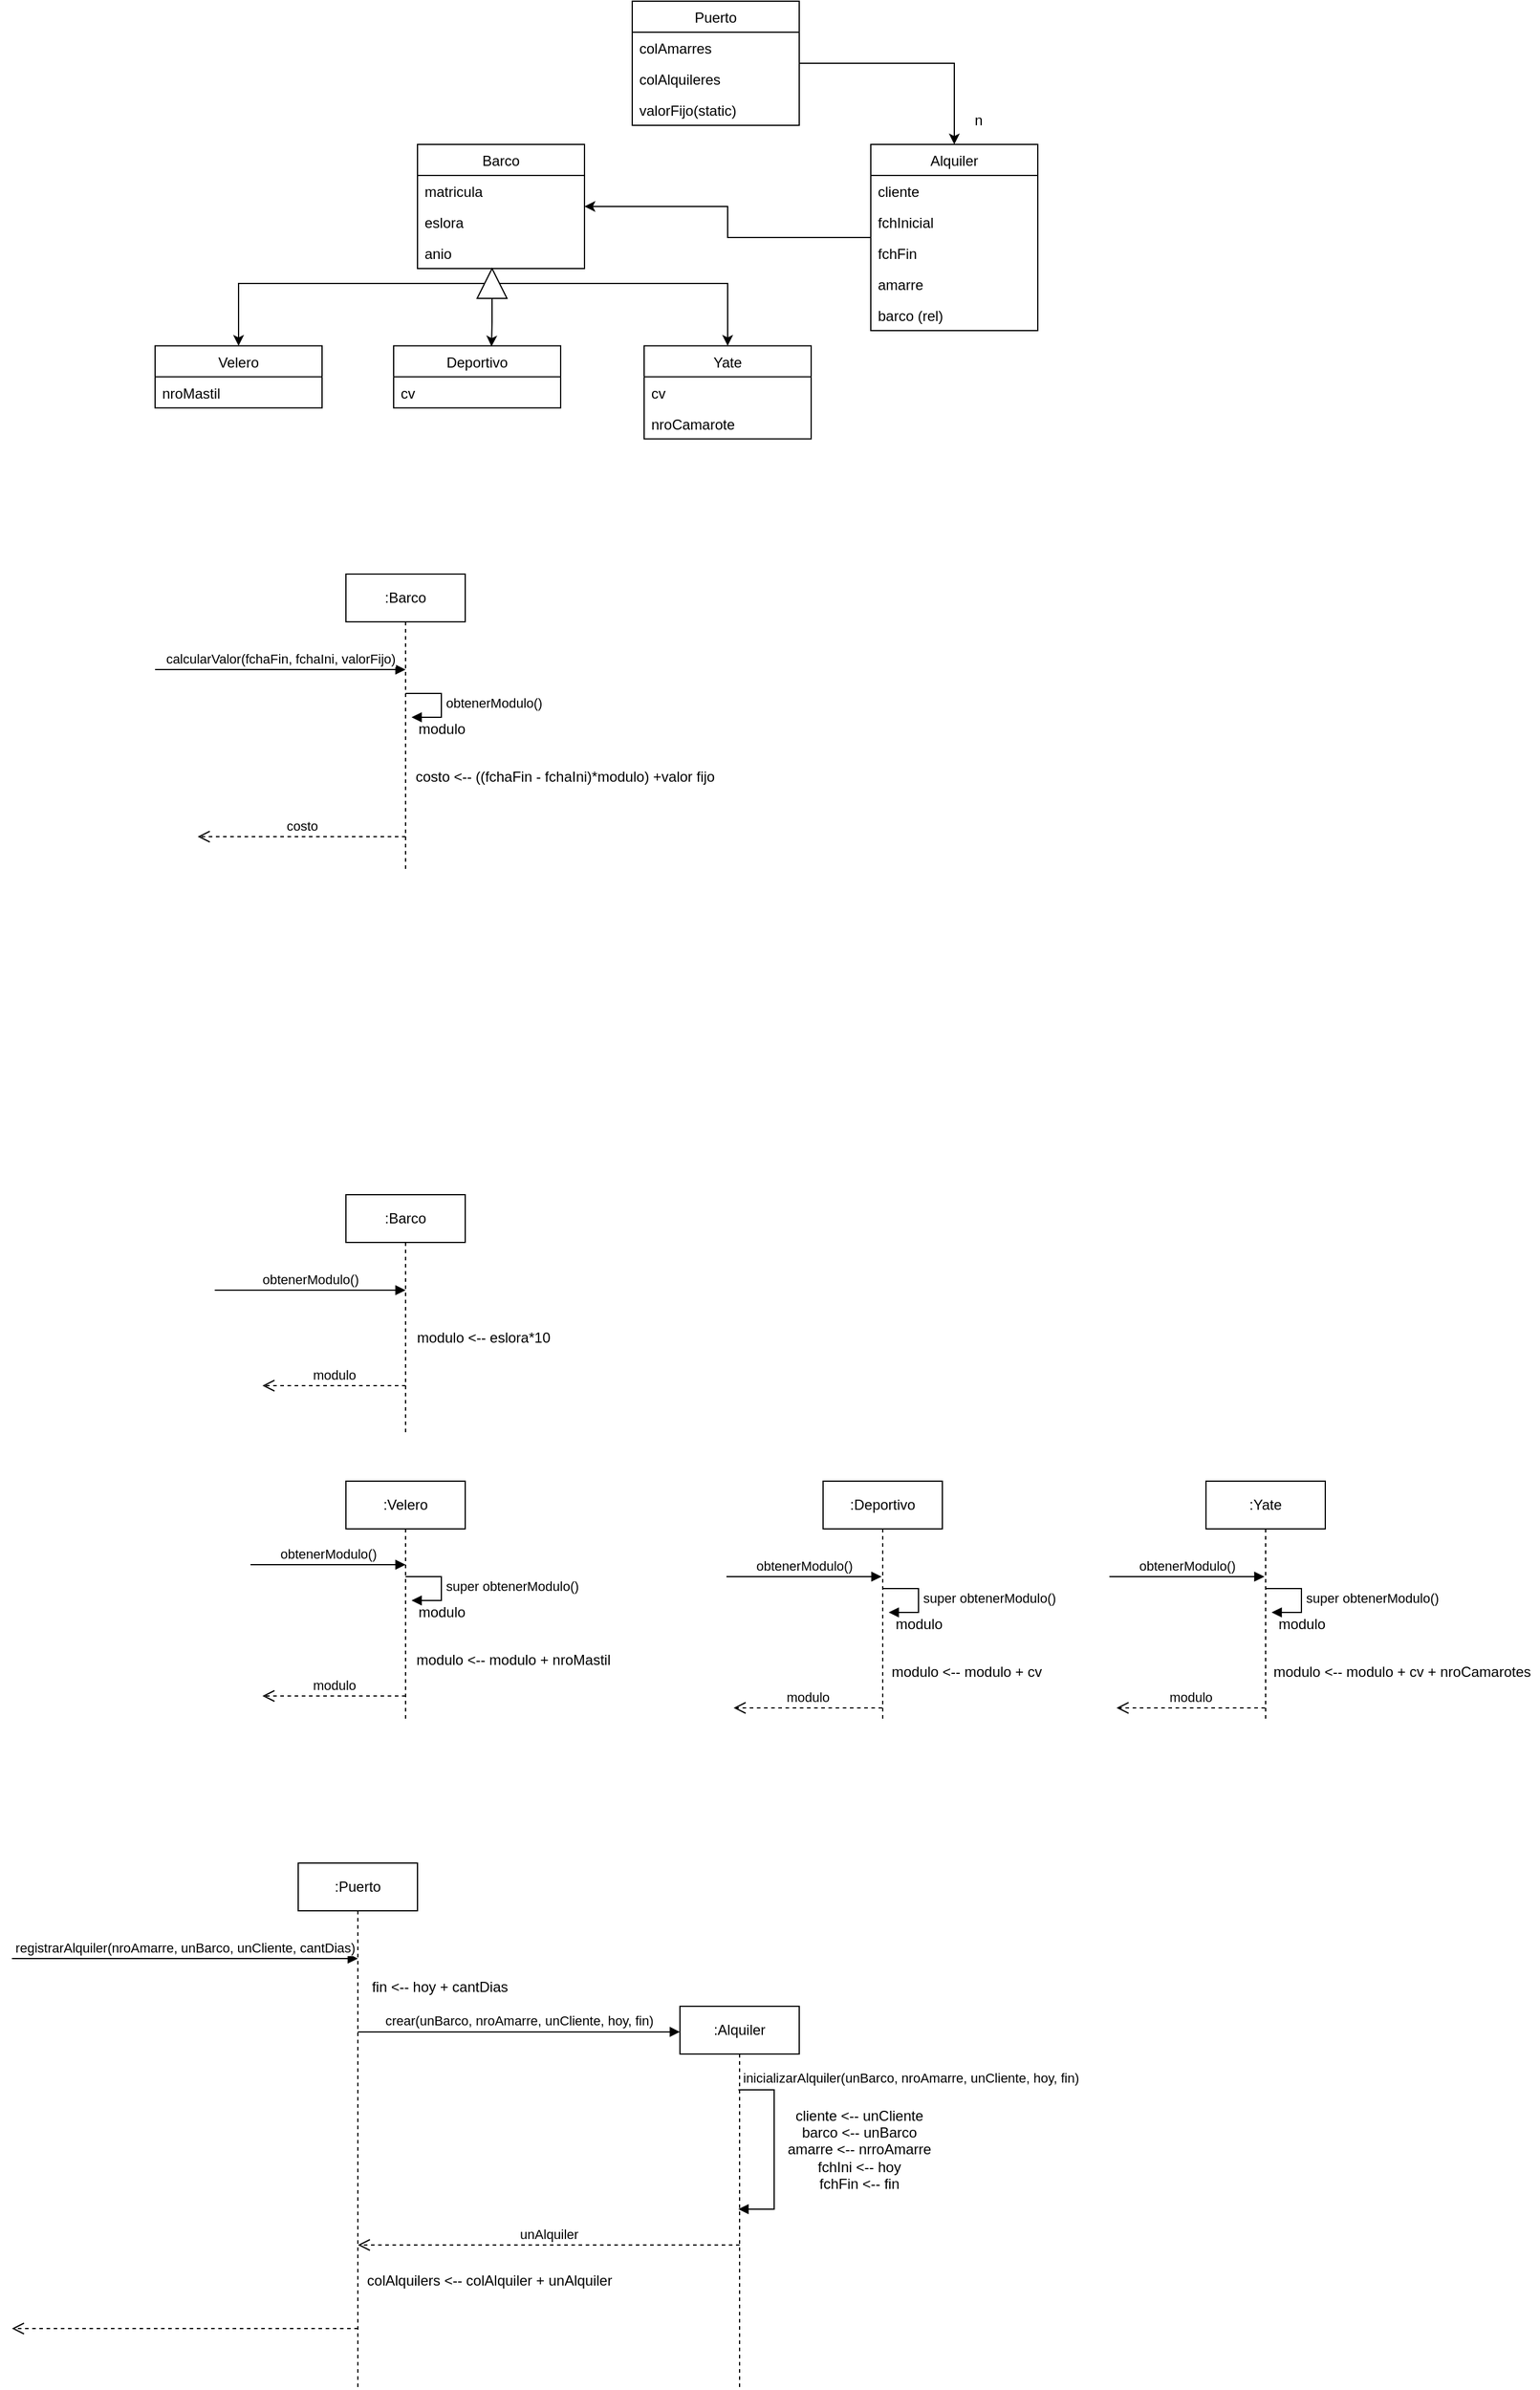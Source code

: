 <mxfile>
    <diagram id="41sNgpriQEo44TRbLhLc" name="Página-1">
        <mxGraphModel dx="1887" dy="401" grid="1" gridSize="10" guides="1" tooltips="1" connect="1" arrows="1" fold="1" page="1" pageScale="1" pageWidth="827" pageHeight="1169" math="0" shadow="0">
            <root>
                <mxCell id="0"/>
                <mxCell id="1" parent="0"/>
                <mxCell id="2" value="Barco" style="swimlane;fontStyle=0;childLayout=stackLayout;horizontal=1;startSize=26;fillColor=none;horizontalStack=0;resizeParent=1;resizeParentMax=0;resizeLast=0;collapsible=1;marginBottom=0;" parent="1" vertex="1">
                    <mxGeometry x="140" y="200" width="140" height="104" as="geometry"/>
                </mxCell>
                <mxCell id="3" value="matricula" style="text;strokeColor=none;fillColor=none;align=left;verticalAlign=top;spacingLeft=4;spacingRight=4;overflow=hidden;rotatable=0;points=[[0,0.5],[1,0.5]];portConstraint=eastwest;" parent="2" vertex="1">
                    <mxGeometry y="26" width="140" height="26" as="geometry"/>
                </mxCell>
                <mxCell id="4" value="eslora" style="text;strokeColor=none;fillColor=none;align=left;verticalAlign=top;spacingLeft=4;spacingRight=4;overflow=hidden;rotatable=0;points=[[0,0.5],[1,0.5]];portConstraint=eastwest;" parent="2" vertex="1">
                    <mxGeometry y="52" width="140" height="26" as="geometry"/>
                </mxCell>
                <mxCell id="5" value="anio" style="text;strokeColor=none;fillColor=none;align=left;verticalAlign=top;spacingLeft=4;spacingRight=4;overflow=hidden;rotatable=0;points=[[0,0.5],[1,0.5]];portConstraint=eastwest;" parent="2" vertex="1">
                    <mxGeometry y="78" width="140" height="26" as="geometry"/>
                </mxCell>
                <mxCell id="6" style="edgeStyle=orthogonalEdgeStyle;rounded=0;orthogonalLoop=1;jettySize=auto;html=1;" parent="1" source="7" target="12" edge="1">
                    <mxGeometry relative="1" as="geometry"/>
                </mxCell>
                <mxCell id="7" value="Puerto" style="swimlane;fontStyle=0;childLayout=stackLayout;horizontal=1;startSize=26;fillColor=none;horizontalStack=0;resizeParent=1;resizeParentMax=0;resizeLast=0;collapsible=1;marginBottom=0;" parent="1" vertex="1">
                    <mxGeometry x="320" y="80" width="140" height="104" as="geometry"/>
                </mxCell>
                <mxCell id="8" value="colAmarres" style="text;strokeColor=none;fillColor=none;align=left;verticalAlign=top;spacingLeft=4;spacingRight=4;overflow=hidden;rotatable=0;points=[[0,0.5],[1,0.5]];portConstraint=eastwest;" parent="7" vertex="1">
                    <mxGeometry y="26" width="140" height="26" as="geometry"/>
                </mxCell>
                <mxCell id="9" value="colAlquileres" style="text;strokeColor=none;fillColor=none;align=left;verticalAlign=top;spacingLeft=4;spacingRight=4;overflow=hidden;rotatable=0;points=[[0,0.5],[1,0.5]];portConstraint=eastwest;" parent="7" vertex="1">
                    <mxGeometry y="52" width="140" height="26" as="geometry"/>
                </mxCell>
                <mxCell id="10" value="valorFijo(static)" style="text;strokeColor=none;fillColor=none;align=left;verticalAlign=top;spacingLeft=4;spacingRight=4;overflow=hidden;rotatable=0;points=[[0,0.5],[1,0.5]];portConstraint=eastwest;" parent="7" vertex="1">
                    <mxGeometry y="78" width="140" height="26" as="geometry"/>
                </mxCell>
                <mxCell id="11" style="edgeStyle=orthogonalEdgeStyle;rounded=0;orthogonalLoop=1;jettySize=auto;html=1;" parent="1" source="12" target="2" edge="1">
                    <mxGeometry relative="1" as="geometry"/>
                </mxCell>
                <mxCell id="12" value="Alquiler" style="swimlane;fontStyle=0;childLayout=stackLayout;horizontal=1;startSize=26;fillColor=none;horizontalStack=0;resizeParent=1;resizeParentMax=0;resizeLast=0;collapsible=1;marginBottom=0;" parent="1" vertex="1">
                    <mxGeometry x="520" y="200" width="140" height="156" as="geometry"/>
                </mxCell>
                <mxCell id="13" value="cliente" style="text;strokeColor=none;fillColor=none;align=left;verticalAlign=top;spacingLeft=4;spacingRight=4;overflow=hidden;rotatable=0;points=[[0,0.5],[1,0.5]];portConstraint=eastwest;" parent="12" vertex="1">
                    <mxGeometry y="26" width="140" height="26" as="geometry"/>
                </mxCell>
                <mxCell id="14" value="fchInicial" style="text;strokeColor=none;fillColor=none;align=left;verticalAlign=top;spacingLeft=4;spacingRight=4;overflow=hidden;rotatable=0;points=[[0,0.5],[1,0.5]];portConstraint=eastwest;" parent="12" vertex="1">
                    <mxGeometry y="52" width="140" height="26" as="geometry"/>
                </mxCell>
                <mxCell id="15" value="fchFin" style="text;strokeColor=none;fillColor=none;align=left;verticalAlign=top;spacingLeft=4;spacingRight=4;overflow=hidden;rotatable=0;points=[[0,0.5],[1,0.5]];portConstraint=eastwest;" parent="12" vertex="1">
                    <mxGeometry y="78" width="140" height="26" as="geometry"/>
                </mxCell>
                <mxCell id="16" value="amarre " style="text;strokeColor=none;fillColor=none;align=left;verticalAlign=top;spacingLeft=4;spacingRight=4;overflow=hidden;rotatable=0;points=[[0,0.5],[1,0.5]];portConstraint=eastwest;" parent="12" vertex="1">
                    <mxGeometry y="104" width="140" height="26" as="geometry"/>
                </mxCell>
                <mxCell id="17" value="barco (rel)" style="text;strokeColor=none;fillColor=none;align=left;verticalAlign=top;spacingLeft=4;spacingRight=4;overflow=hidden;rotatable=0;points=[[0,0.5],[1,0.5]];portConstraint=eastwest;" parent="12" vertex="1">
                    <mxGeometry y="130" width="140" height="26" as="geometry"/>
                </mxCell>
                <mxCell id="18" value="n" style="text;html=1;align=center;verticalAlign=middle;resizable=0;points=[];autosize=1;strokeColor=none;" parent="1" vertex="1">
                    <mxGeometry x="600" y="170" width="20" height="20" as="geometry"/>
                </mxCell>
                <mxCell id="19" style="edgeStyle=orthogonalEdgeStyle;rounded=0;orthogonalLoop=1;jettySize=auto;html=1;entryX=0.5;entryY=0;entryDx=0;entryDy=0;" parent="1" source="22" target="25" edge="1">
                    <mxGeometry relative="1" as="geometry"/>
                </mxCell>
                <mxCell id="20" style="edgeStyle=orthogonalEdgeStyle;rounded=0;orthogonalLoop=1;jettySize=auto;html=1;entryX=0.586;entryY=0.01;entryDx=0;entryDy=0;entryPerimeter=0;" parent="1" source="22" target="23" edge="1">
                    <mxGeometry relative="1" as="geometry"/>
                </mxCell>
                <mxCell id="21" style="edgeStyle=orthogonalEdgeStyle;rounded=0;orthogonalLoop=1;jettySize=auto;html=1;entryX=0.5;entryY=0;entryDx=0;entryDy=0;" parent="1" source="22" target="27" edge="1">
                    <mxGeometry relative="1" as="geometry"/>
                </mxCell>
                <mxCell id="22" value="" style="triangle;whiteSpace=wrap;html=1;rotation=-90;" parent="1" vertex="1">
                    <mxGeometry x="190" y="304" width="25" height="25" as="geometry"/>
                </mxCell>
                <mxCell id="23" value="Deportivo" style="swimlane;fontStyle=0;childLayout=stackLayout;horizontal=1;startSize=26;fillColor=none;horizontalStack=0;resizeParent=1;resizeParentMax=0;resizeLast=0;collapsible=1;marginBottom=0;" parent="1" vertex="1">
                    <mxGeometry x="120" y="368.75" width="140" height="52" as="geometry"/>
                </mxCell>
                <mxCell id="24" value="cv" style="text;strokeColor=none;fillColor=none;align=left;verticalAlign=top;spacingLeft=4;spacingRight=4;overflow=hidden;rotatable=0;points=[[0,0.5],[1,0.5]];portConstraint=eastwest;" parent="23" vertex="1">
                    <mxGeometry y="26" width="140" height="26" as="geometry"/>
                </mxCell>
                <mxCell id="25" value="Velero" style="swimlane;fontStyle=0;childLayout=stackLayout;horizontal=1;startSize=26;fillColor=none;horizontalStack=0;resizeParent=1;resizeParentMax=0;resizeLast=0;collapsible=1;marginBottom=0;" parent="1" vertex="1">
                    <mxGeometry x="-80" y="368.75" width="140" height="52" as="geometry"/>
                </mxCell>
                <mxCell id="26" value="nroMastil" style="text;strokeColor=none;fillColor=none;align=left;verticalAlign=top;spacingLeft=4;spacingRight=4;overflow=hidden;rotatable=0;points=[[0,0.5],[1,0.5]];portConstraint=eastwest;" parent="25" vertex="1">
                    <mxGeometry y="26" width="140" height="26" as="geometry"/>
                </mxCell>
                <mxCell id="27" value="Yate" style="swimlane;fontStyle=0;childLayout=stackLayout;horizontal=1;startSize=26;fillColor=none;horizontalStack=0;resizeParent=1;resizeParentMax=0;resizeLast=0;collapsible=1;marginBottom=0;" parent="1" vertex="1">
                    <mxGeometry x="330" y="368.75" width="140" height="78" as="geometry"/>
                </mxCell>
                <mxCell id="28" value="cv" style="text;strokeColor=none;fillColor=none;align=left;verticalAlign=top;spacingLeft=4;spacingRight=4;overflow=hidden;rotatable=0;points=[[0,0.5],[1,0.5]];portConstraint=eastwest;" parent="27" vertex="1">
                    <mxGeometry y="26" width="140" height="26" as="geometry"/>
                </mxCell>
                <mxCell id="29" value="nroCamarote" style="text;strokeColor=none;fillColor=none;align=left;verticalAlign=top;spacingLeft=4;spacingRight=4;overflow=hidden;rotatable=0;points=[[0,0.5],[1,0.5]];portConstraint=eastwest;" parent="27" vertex="1">
                    <mxGeometry y="52" width="140" height="26" as="geometry"/>
                </mxCell>
                <mxCell id="30" value=":Barco" style="shape=umlLifeline;perimeter=lifelinePerimeter;whiteSpace=wrap;html=1;container=1;collapsible=0;recursiveResize=0;outlineConnect=0;" parent="1" vertex="1">
                    <mxGeometry x="80" y="560" width="100" height="250" as="geometry"/>
                </mxCell>
                <mxCell id="31" value="calcularValor(fchaFin, fchaIni, valorFijo)" style="html=1;verticalAlign=bottom;endArrow=block;entryX=0;entryY=0;" parent="1" edge="1">
                    <mxGeometry relative="1" as="geometry">
                        <mxPoint x="-80" y="640" as="sourcePoint"/>
                        <mxPoint x="130" y="640" as="targetPoint"/>
                    </mxGeometry>
                </mxCell>
                <mxCell id="32" value="costo" style="html=1;verticalAlign=bottom;endArrow=open;dashed=1;endSize=8;exitX=0;exitY=0.95;" parent="1" edge="1">
                    <mxGeometry relative="1" as="geometry">
                        <mxPoint x="-44.25" y="780" as="targetPoint"/>
                        <mxPoint x="130" y="780" as="sourcePoint"/>
                    </mxGeometry>
                </mxCell>
                <mxCell id="33" value="costo &amp;lt;-- ((fchaFin - fchaIni)*modulo) +valor fijo&amp;nbsp;" style="text;html=1;align=center;verticalAlign=middle;resizable=0;points=[];autosize=1;strokeColor=none;" parent="1" vertex="1">
                    <mxGeometry x="130" y="720" width="270" height="20" as="geometry"/>
                </mxCell>
                <mxCell id="34" value=":Barco" style="shape=umlLifeline;perimeter=lifelinePerimeter;whiteSpace=wrap;html=1;container=1;collapsible=0;recursiveResize=0;outlineConnect=0;" parent="1" vertex="1">
                    <mxGeometry x="80" y="1080" width="100" height="200" as="geometry"/>
                </mxCell>
                <mxCell id="35" value="obtenerModulo()" style="html=1;verticalAlign=bottom;endArrow=block;" parent="1" edge="1">
                    <mxGeometry width="80" relative="1" as="geometry">
                        <mxPoint x="-30" y="1160" as="sourcePoint"/>
                        <mxPoint x="130" y="1160" as="targetPoint"/>
                    </mxGeometry>
                </mxCell>
                <mxCell id="36" value="modulo" style="html=1;verticalAlign=bottom;endArrow=open;dashed=1;endSize=8;" parent="1" edge="1">
                    <mxGeometry relative="1" as="geometry">
                        <mxPoint x="130" y="1240" as="sourcePoint"/>
                        <mxPoint x="10" y="1240" as="targetPoint"/>
                    </mxGeometry>
                </mxCell>
                <mxCell id="37" value="modulo &amp;lt;-- eslora*10" style="text;html=1;align=center;verticalAlign=middle;resizable=0;points=[];autosize=1;strokeColor=none;" parent="1" vertex="1">
                    <mxGeometry x="130" y="1190" width="130" height="20" as="geometry"/>
                </mxCell>
                <mxCell id="38" value=":Velero" style="shape=umlLifeline;perimeter=lifelinePerimeter;whiteSpace=wrap;html=1;container=1;collapsible=0;recursiveResize=0;outlineConnect=0;" parent="1" vertex="1">
                    <mxGeometry x="80" y="1320" width="100" height="200" as="geometry"/>
                </mxCell>
                <mxCell id="39" value="obtenerModulo()" style="html=1;verticalAlign=bottom;endArrow=block;" parent="1" edge="1">
                    <mxGeometry width="80" relative="1" as="geometry">
                        <mxPoint y="1390" as="sourcePoint"/>
                        <mxPoint x="130" y="1390" as="targetPoint"/>
                    </mxGeometry>
                </mxCell>
                <mxCell id="40" value="modulo" style="html=1;verticalAlign=bottom;endArrow=open;dashed=1;endSize=8;" parent="1" edge="1">
                    <mxGeometry relative="1" as="geometry">
                        <mxPoint x="130" y="1500" as="sourcePoint"/>
                        <mxPoint x="10" y="1500" as="targetPoint"/>
                    </mxGeometry>
                </mxCell>
                <mxCell id="41" value="&lt;span style=&quot;text-align: center&quot;&gt;super obtenerModulo()&lt;/span&gt;" style="edgeStyle=orthogonalEdgeStyle;html=1;align=left;spacingLeft=2;endArrow=block;rounded=0;entryX=1;entryY=0;" parent="1" edge="1">
                    <mxGeometry relative="1" as="geometry">
                        <mxPoint x="130" y="1400" as="sourcePoint"/>
                        <Array as="points">
                            <mxPoint x="160" y="1400"/>
                        </Array>
                        <mxPoint x="135" y="1420" as="targetPoint"/>
                    </mxGeometry>
                </mxCell>
                <mxCell id="42" value="modulo" style="text;html=1;align=center;verticalAlign=middle;resizable=0;points=[];autosize=1;strokeColor=none;" parent="1" vertex="1">
                    <mxGeometry x="135" y="1420" width="50" height="20" as="geometry"/>
                </mxCell>
                <mxCell id="43" value="modulo &amp;lt;-- modulo + nroMastil" style="text;html=1;align=center;verticalAlign=middle;resizable=0;points=[];autosize=1;strokeColor=none;" parent="1" vertex="1">
                    <mxGeometry x="130" y="1460" width="180" height="20" as="geometry"/>
                </mxCell>
                <mxCell id="44" value=":Deportivo" style="shape=umlLifeline;perimeter=lifelinePerimeter;whiteSpace=wrap;html=1;container=1;collapsible=0;recursiveResize=0;outlineConnect=0;" parent="1" vertex="1">
                    <mxGeometry x="480" y="1320" width="100" height="200" as="geometry"/>
                </mxCell>
                <mxCell id="45" value="obtenerModulo()" style="html=1;verticalAlign=bottom;endArrow=block;" parent="1" edge="1">
                    <mxGeometry width="80" relative="1" as="geometry">
                        <mxPoint x="399" y="1400" as="sourcePoint"/>
                        <mxPoint x="529" y="1400" as="targetPoint"/>
                    </mxGeometry>
                </mxCell>
                <mxCell id="46" value="modulo" style="html=1;verticalAlign=bottom;endArrow=open;dashed=1;endSize=8;" parent="1" source="44" edge="1">
                    <mxGeometry relative="1" as="geometry">
                        <mxPoint x="525" y="1510" as="sourcePoint"/>
                        <mxPoint x="405" y="1510" as="targetPoint"/>
                    </mxGeometry>
                </mxCell>
                <mxCell id="47" value="&lt;span style=&quot;text-align: center&quot;&gt;super obtenerModulo()&lt;/span&gt;" style="edgeStyle=orthogonalEdgeStyle;html=1;align=left;spacingLeft=2;endArrow=block;rounded=0;entryX=1;entryY=0;" parent="1" edge="1">
                    <mxGeometry relative="1" as="geometry">
                        <mxPoint x="530" y="1410" as="sourcePoint"/>
                        <Array as="points">
                            <mxPoint x="560" y="1410"/>
                        </Array>
                        <mxPoint x="535" y="1430" as="targetPoint"/>
                    </mxGeometry>
                </mxCell>
                <mxCell id="48" value="modulo" style="text;html=1;align=center;verticalAlign=middle;resizable=0;points=[];autosize=1;strokeColor=none;" parent="1" vertex="1">
                    <mxGeometry x="535" y="1430" width="50" height="20" as="geometry"/>
                </mxCell>
                <mxCell id="49" value="modulo &amp;lt;-- modulo + cv" style="text;html=1;align=center;verticalAlign=middle;resizable=0;points=[];autosize=1;strokeColor=none;" parent="1" vertex="1">
                    <mxGeometry x="530" y="1470" width="140" height="20" as="geometry"/>
                </mxCell>
                <mxCell id="50" value=":Yate" style="shape=umlLifeline;perimeter=lifelinePerimeter;whiteSpace=wrap;html=1;container=1;collapsible=0;recursiveResize=0;outlineConnect=0;" parent="1" vertex="1">
                    <mxGeometry x="801" y="1320" width="100" height="200" as="geometry"/>
                </mxCell>
                <mxCell id="51" value="obtenerModulo()" style="html=1;verticalAlign=bottom;endArrow=block;" parent="1" edge="1">
                    <mxGeometry width="80" relative="1" as="geometry">
                        <mxPoint x="720" y="1400" as="sourcePoint"/>
                        <mxPoint x="850" y="1400" as="targetPoint"/>
                    </mxGeometry>
                </mxCell>
                <mxCell id="52" value="modulo" style="html=1;verticalAlign=bottom;endArrow=open;dashed=1;endSize=8;" parent="1" source="50" edge="1">
                    <mxGeometry relative="1" as="geometry">
                        <mxPoint x="846" y="1510" as="sourcePoint"/>
                        <mxPoint x="726" y="1510" as="targetPoint"/>
                    </mxGeometry>
                </mxCell>
                <mxCell id="53" value="&lt;span style=&quot;text-align: center&quot;&gt;super obtenerModulo()&lt;/span&gt;" style="edgeStyle=orthogonalEdgeStyle;html=1;align=left;spacingLeft=2;endArrow=block;rounded=0;entryX=1;entryY=0;" parent="1" edge="1">
                    <mxGeometry relative="1" as="geometry">
                        <mxPoint x="851" y="1410" as="sourcePoint"/>
                        <Array as="points">
                            <mxPoint x="881" y="1410"/>
                        </Array>
                        <mxPoint x="856" y="1430" as="targetPoint"/>
                    </mxGeometry>
                </mxCell>
                <mxCell id="54" value="modulo" style="text;html=1;align=center;verticalAlign=middle;resizable=0;points=[];autosize=1;strokeColor=none;" parent="1" vertex="1">
                    <mxGeometry x="856" y="1430" width="50" height="20" as="geometry"/>
                </mxCell>
                <mxCell id="55" value="modulo &amp;lt;-- modulo + cv + nroCamarotes" style="text;html=1;align=center;verticalAlign=middle;resizable=0;points=[];autosize=1;strokeColor=none;" parent="1" vertex="1">
                    <mxGeometry x="850" y="1470" width="230" height="20" as="geometry"/>
                </mxCell>
                <mxCell id="56" value=":Puerto" style="shape=umlLifeline;perimeter=lifelinePerimeter;whiteSpace=wrap;html=1;container=1;collapsible=0;recursiveResize=0;outlineConnect=0;" parent="1" vertex="1">
                    <mxGeometry x="40" y="1640" width="100" height="440" as="geometry"/>
                </mxCell>
                <mxCell id="57" value="registrarAlquiler(nroAmarre, unBarco, unCliente, cantDias)" style="html=1;verticalAlign=bottom;endArrow=block;" parent="1" edge="1">
                    <mxGeometry width="80" relative="1" as="geometry">
                        <mxPoint x="-200" y="1720" as="sourcePoint"/>
                        <mxPoint x="90" y="1720" as="targetPoint"/>
                    </mxGeometry>
                </mxCell>
                <mxCell id="58" value="unAlquiler" style="html=1;verticalAlign=bottom;endArrow=open;dashed=1;endSize=8;" parent="1" target="56" edge="1">
                    <mxGeometry relative="1" as="geometry">
                        <mxPoint x="410" y="1960" as="sourcePoint"/>
                        <mxPoint x="140" y="1960" as="targetPoint"/>
                    </mxGeometry>
                </mxCell>
                <mxCell id="59" value=":Alquiler" style="shape=umlLifeline;perimeter=lifelinePerimeter;whiteSpace=wrap;html=1;container=1;collapsible=0;recursiveResize=0;outlineConnect=0;" parent="1" vertex="1">
                    <mxGeometry x="360" y="1760" width="100" height="320" as="geometry"/>
                </mxCell>
                <mxCell id="60" value="crear(unBarco, nroAmarre, unCliente, hoy, fin)" style="html=1;verticalAlign=bottom;endArrow=block;entryX=0;entryY=0.067;entryDx=0;entryDy=0;entryPerimeter=0;" parent="1" source="56" target="59" edge="1">
                    <mxGeometry width="80" relative="1" as="geometry">
                        <mxPoint x="158.75" y="1740" as="sourcePoint"/>
                        <mxPoint x="310" y="1740" as="targetPoint"/>
                    </mxGeometry>
                </mxCell>
                <mxCell id="61" value="fin &amp;lt;-- hoy + cantDias&amp;nbsp;" style="text;html=1;align=center;verticalAlign=middle;resizable=0;points=[];autosize=1;strokeColor=none;" parent="1" vertex="1">
                    <mxGeometry x="95" y="1734" width="130" height="20" as="geometry"/>
                </mxCell>
                <mxCell id="62" value="inicializarAlquiler(&lt;span style=&quot;text-align: center&quot;&gt;unBarco, nroAmarre, unCliente, hoy, fin&lt;/span&gt;)" style="edgeStyle=orthogonalEdgeStyle;html=1;align=left;spacingLeft=2;endArrow=block;rounded=0;" parent="1" edge="1">
                    <mxGeometry x="-1" y="10" relative="1" as="geometry">
                        <mxPoint x="409" y="1830" as="sourcePoint"/>
                        <Array as="points">
                            <mxPoint x="439" y="1830"/>
                            <mxPoint x="439" y="1930"/>
                            <mxPoint x="409" y="1930"/>
                        </Array>
                        <mxPoint x="409" y="1930" as="targetPoint"/>
                        <mxPoint as="offset"/>
                    </mxGeometry>
                </mxCell>
                <mxCell id="63" value="cliente &amp;lt;-- unCliente&lt;br&gt;barco &amp;lt;-- unBarco&lt;br&gt;amarre &amp;lt;-- nrroAmarre&lt;br&gt;fchIni &amp;lt;-- hoy&lt;br&gt;fchFin &amp;lt;-- fin" style="text;html=1;align=center;verticalAlign=middle;resizable=0;points=[];autosize=1;strokeColor=none;" parent="1" vertex="1">
                    <mxGeometry x="440" y="1840" width="140" height="80" as="geometry"/>
                </mxCell>
                <mxCell id="64" value="colAlquilers &amp;lt;-- colAlquiler + unAlquiler" style="text;html=1;align=center;verticalAlign=middle;resizable=0;points=[];autosize=1;strokeColor=none;" parent="1" vertex="1">
                    <mxGeometry x="90" y="1980" width="220" height="20" as="geometry"/>
                </mxCell>
                <mxCell id="65" value="" style="html=1;verticalAlign=bottom;endArrow=open;dashed=1;endSize=8;" parent="1" edge="1">
                    <mxGeometry relative="1" as="geometry">
                        <mxPoint x="90" y="2030" as="sourcePoint"/>
                        <mxPoint x="-200" y="2030" as="targetPoint"/>
                    </mxGeometry>
                </mxCell>
                <mxCell id="66" value="obtenerModulo()" style="edgeStyle=orthogonalEdgeStyle;html=1;align=left;spacingLeft=2;endArrow=block;rounded=0;entryX=1;entryY=0;" parent="1" edge="1">
                    <mxGeometry relative="1" as="geometry">
                        <mxPoint x="130" y="660" as="sourcePoint"/>
                        <Array as="points">
                            <mxPoint x="160" y="660"/>
                        </Array>
                        <mxPoint x="135" y="680" as="targetPoint"/>
                    </mxGeometry>
                </mxCell>
                <mxCell id="67" value="modulo" style="text;html=1;align=center;verticalAlign=middle;resizable=0;points=[];autosize=1;strokeColor=none;" parent="1" vertex="1">
                    <mxGeometry x="135" y="680" width="50" height="20" as="geometry"/>
                </mxCell>
            </root>
        </mxGraphModel>
    </diagram>
    <diagram name="Page-2" id="RPfyhe8mQZnkEYqiOuJf">
        <mxGraphModel dx="1887" dy="548" grid="1" gridSize="10" guides="1" tooltips="1" connect="1" arrows="1" fold="1" page="1" pageScale="1" pageWidth="827" pageHeight="1169" math="0" shadow="0">
            <root>
                <mxCell id="LmvPyFuXYSbYmxySzK6N-0"/>
                <mxCell id="LmvPyFuXYSbYmxySzK6N-1" parent="LmvPyFuXYSbYmxySzK6N-0"/>
                <mxCell id="LmvPyFuXYSbYmxySzK6N-2" value="Persona" style="swimlane;fontStyle=0;childLayout=stackLayout;horizontal=1;startSize=26;fillColor=none;horizontalStack=0;resizeParent=1;resizeParentMax=0;resizeLast=0;collapsible=1;marginBottom=0;" parent="LmvPyFuXYSbYmxySzK6N-1" vertex="1">
                    <mxGeometry x="310" y="160" width="140" height="156" as="geometry"/>
                </mxCell>
                <mxCell id="LmvPyFuXYSbYmxySzK6N-3" value="nombre  " style="text;strokeColor=none;fillColor=none;align=left;verticalAlign=top;spacingLeft=4;spacingRight=4;overflow=hidden;rotatable=0;points=[[0,0.5],[1,0.5]];portConstraint=eastwest;" parent="LmvPyFuXYSbYmxySzK6N-2" vertex="1">
                    <mxGeometry y="26" width="140" height="26" as="geometry"/>
                </mxCell>
                <mxCell id="LmvPyFuXYSbYmxySzK6N-4" value="dni" style="text;strokeColor=none;fillColor=none;align=left;verticalAlign=top;spacingLeft=4;spacingRight=4;overflow=hidden;rotatable=0;points=[[0,0.5],[1,0.5]];portConstraint=eastwest;" parent="LmvPyFuXYSbYmxySzK6N-2" vertex="1">
                    <mxGeometry y="52" width="140" height="26" as="geometry"/>
                </mxCell>
                <mxCell id="LmvPyFuXYSbYmxySzK6N-5" value="direccion " style="text;strokeColor=none;fillColor=none;align=left;verticalAlign=top;spacingLeft=4;spacingRight=4;overflow=hidden;rotatable=0;points=[[0,0.5],[1,0.5]];portConstraint=eastwest;" parent="LmvPyFuXYSbYmxySzK6N-2" vertex="1">
                    <mxGeometry y="78" width="140" height="26" as="geometry"/>
                </mxCell>
                <mxCell id="LmvPyFuXYSbYmxySzK6N-6" value="fchaNacimiento" style="text;strokeColor=none;fillColor=none;align=left;verticalAlign=top;spacingLeft=4;spacingRight=4;overflow=hidden;rotatable=0;points=[[0,0.5],[1,0.5]];portConstraint=eastwest;" parent="LmvPyFuXYSbYmxySzK6N-2" vertex="1">
                    <mxGeometry y="104" width="140" height="26" as="geometry"/>
                </mxCell>
                <mxCell id="LmvPyFuXYSbYmxySzK6N-7" value="sexo" style="text;strokeColor=none;fillColor=none;align=left;verticalAlign=top;spacingLeft=4;spacingRight=4;overflow=hidden;rotatable=0;points=[[0,0.5],[1,0.5]];portConstraint=eastwest;" parent="LmvPyFuXYSbYmxySzK6N-2" vertex="1">
                    <mxGeometry y="130" width="140" height="26" as="geometry"/>
                </mxCell>
                <mxCell id="LmvPyFuXYSbYmxySzK6N-8" value="Empleado" style="swimlane;fontStyle=0;childLayout=stackLayout;horizontal=1;startSize=26;fillColor=none;horizontalStack=0;resizeParent=1;resizeParentMax=0;resizeLast=0;collapsible=1;marginBottom=0;" parent="LmvPyFuXYSbYmxySzK6N-1" vertex="1">
                    <mxGeometry x="310" y="364" width="140" height="104" as="geometry"/>
                </mxCell>
                <mxCell id="LmvPyFuXYSbYmxySzK6N-9" value="legajo" style="text;strokeColor=none;fillColor=none;align=left;verticalAlign=top;spacingLeft=4;spacingRight=4;overflow=hidden;rotatable=0;points=[[0,0.5],[1,0.5]];portConstraint=eastwest;" parent="LmvPyFuXYSbYmxySzK6N-8" vertex="1">
                    <mxGeometry y="26" width="140" height="26" as="geometry"/>
                </mxCell>
                <mxCell id="LmvPyFuXYSbYmxySzK6N-10" value="antiguedad" style="text;strokeColor=none;fillColor=none;align=left;verticalAlign=top;spacingLeft=4;spacingRight=4;overflow=hidden;rotatable=0;points=[[0,0.5],[1,0.5]];portConstraint=eastwest;" parent="LmvPyFuXYSbYmxySzK6N-8" vertex="1">
                    <mxGeometry y="52" width="140" height="26" as="geometry"/>
                </mxCell>
                <mxCell id="LspWCPcuFfCpB5fYmq09-0" value="salario" style="text;strokeColor=none;fillColor=none;align=left;verticalAlign=top;spacingLeft=4;spacingRight=4;overflow=hidden;rotatable=0;points=[[0,0.5],[1,0.5]];portConstraint=eastwest;" vertex="1" parent="LmvPyFuXYSbYmxySzK6N-8">
                    <mxGeometry y="78" width="140" height="26" as="geometry"/>
                </mxCell>
                <mxCell id="LmvPyFuXYSbYmxySzK6N-12" value="Tecnico" style="swimlane;fontStyle=0;childLayout=stackLayout;horizontal=1;startSize=26;fillColor=none;horizontalStack=0;resizeParent=1;resizeParentMax=0;resizeLast=0;collapsible=1;marginBottom=0;" parent="LmvPyFuXYSbYmxySzK6N-1" vertex="1">
                    <mxGeometry x="170" y="520" width="140" height="78" as="geometry"/>
                </mxCell>
                <mxCell id="LmvPyFuXYSbYmxySzK6N-13" value="titulo" style="text;strokeColor=none;fillColor=none;align=left;verticalAlign=top;spacingLeft=4;spacingRight=4;overflow=hidden;rotatable=0;points=[[0,0.5],[1,0.5]];portConstraint=eastwest;" parent="LmvPyFuXYSbYmxySzK6N-12" vertex="1">
                    <mxGeometry y="26" width="140" height="26" as="geometry"/>
                </mxCell>
                <mxCell id="LmvPyFuXYSbYmxySzK6N-14" value="anioRecibido" style="text;strokeColor=none;fillColor=none;align=left;verticalAlign=top;spacingLeft=4;spacingRight=4;overflow=hidden;rotatable=0;points=[[0,0.5],[1,0.5]];portConstraint=eastwest;" parent="LmvPyFuXYSbYmxySzK6N-12" vertex="1">
                    <mxGeometry y="52" width="140" height="26" as="geometry"/>
                </mxCell>
                <mxCell id="LmvPyFuXYSbYmxySzK6N-16" value="Administrativo" style="swimlane;fontStyle=0;childLayout=stackLayout;horizontal=1;startSize=26;fillColor=none;horizontalStack=0;resizeParent=1;resizeParentMax=0;resizeLast=0;collapsible=1;marginBottom=0;" parent="LmvPyFuXYSbYmxySzK6N-1" vertex="1">
                    <mxGeometry x="460" y="520" width="140" height="52" as="geometry"/>
                </mxCell>
                <mxCell id="LmvPyFuXYSbYmxySzK6N-17" value="categoria  " style="text;strokeColor=none;fillColor=none;align=left;verticalAlign=top;spacingLeft=4;spacingRight=4;overflow=hidden;rotatable=0;points=[[0,0.5],[1,0.5]];portConstraint=eastwest;" parent="LmvPyFuXYSbYmxySzK6N-16" vertex="1">
                    <mxGeometry y="26" width="140" height="26" as="geometry"/>
                </mxCell>
                <mxCell id="LmvPyFuXYSbYmxySzK6N-22" style="edgeStyle=orthogonalEdgeStyle;rounded=0;orthogonalLoop=1;jettySize=auto;html=1;entryX=0.5;entryY=0;entryDx=0;entryDy=0;endArrow=none;endFill=0;" parent="LmvPyFuXYSbYmxySzK6N-1" source="LmvPyFuXYSbYmxySzK6N-20" target="LmvPyFuXYSbYmxySzK6N-8" edge="1">
                    <mxGeometry relative="1" as="geometry"/>
                </mxCell>
                <mxCell id="LmvPyFuXYSbYmxySzK6N-20" value="" style="triangle;whiteSpace=wrap;html=1;rotation=-90;" parent="LmvPyFuXYSbYmxySzK6N-1" vertex="1">
                    <mxGeometry x="370" y="316" width="20" height="20" as="geometry"/>
                </mxCell>
                <mxCell id="LmvPyFuXYSbYmxySzK6N-24" style="edgeStyle=orthogonalEdgeStyle;rounded=0;orthogonalLoop=1;jettySize=auto;html=1;entryX=0.5;entryY=0;entryDx=0;entryDy=0;endArrow=none;endFill=0;" parent="LmvPyFuXYSbYmxySzK6N-1" source="LmvPyFuXYSbYmxySzK6N-23" target="LmvPyFuXYSbYmxySzK6N-12" edge="1">
                    <mxGeometry relative="1" as="geometry"/>
                </mxCell>
                <mxCell id="LmvPyFuXYSbYmxySzK6N-25" style="edgeStyle=orthogonalEdgeStyle;rounded=0;orthogonalLoop=1;jettySize=auto;html=1;endArrow=none;endFill=0;" parent="LmvPyFuXYSbYmxySzK6N-1" source="LmvPyFuXYSbYmxySzK6N-23" target="LmvPyFuXYSbYmxySzK6N-16" edge="1">
                    <mxGeometry relative="1" as="geometry"/>
                </mxCell>
                <mxCell id="LmvPyFuXYSbYmxySzK6N-23" value="" style="triangle;whiteSpace=wrap;html=1;rotation=-90;" parent="LmvPyFuXYSbYmxySzK6N-1" vertex="1">
                    <mxGeometry x="370" y="468" width="20" height="20" as="geometry"/>
                </mxCell>
                <mxCell id="LmvPyFuXYSbYmxySzK6N-30" style="edgeStyle=orthogonalEdgeStyle;rounded=0;orthogonalLoop=1;jettySize=auto;html=1;endArrow=classic;endFill=1;" parent="LmvPyFuXYSbYmxySzK6N-1" source="LmvPyFuXYSbYmxySzK6N-26" target="LmvPyFuXYSbYmxySzK6N-2" edge="1">
                    <mxGeometry relative="1" as="geometry"/>
                </mxCell>
                <mxCell id="LmvPyFuXYSbYmxySzK6N-26" value="Empresa" style="swimlane;fontStyle=0;childLayout=stackLayout;horizontal=1;startSize=26;fillColor=none;horizontalStack=0;resizeParent=1;resizeParentMax=0;resizeLast=0;collapsible=1;marginBottom=0;" parent="LmvPyFuXYSbYmxySzK6N-1" vertex="1">
                    <mxGeometry x="310" y="40" width="140" height="52" as="geometry"/>
                </mxCell>
                <mxCell id="LmvPyFuXYSbYmxySzK6N-27" value="colEmpleados" style="text;strokeColor=none;fillColor=none;align=left;verticalAlign=top;spacingLeft=4;spacingRight=4;overflow=hidden;rotatable=0;points=[[0,0.5],[1,0.5]];portConstraint=eastwest;" parent="LmvPyFuXYSbYmxySzK6N-26" vertex="1">
                    <mxGeometry y="26" width="140" height="26" as="geometry"/>
                </mxCell>
                <mxCell id="LmvPyFuXYSbYmxySzK6N-31" value="n" style="text;html=1;align=center;verticalAlign=middle;resizable=0;points=[];autosize=1;strokeColor=none;" parent="LmvPyFuXYSbYmxySzK6N-1" vertex="1">
                    <mxGeometry x="390" y="140" width="20" height="20" as="geometry"/>
                </mxCell>
                <mxCell id="LmvPyFuXYSbYmxySzK6N-32" value=":Empresa" style="shape=umlLifeline;perimeter=lifelinePerimeter;whiteSpace=wrap;html=1;container=1;collapsible=0;recursiveResize=0;outlineConnect=0;" parent="LmvPyFuXYSbYmxySzK6N-1" vertex="1">
                    <mxGeometry x="160" y="680" width="100" height="320" as="geometry"/>
                </mxCell>
                <mxCell id="LmvPyFuXYSbYmxySzK6N-33" value="empleadosMayorA()" style="html=1;verticalAlign=bottom;endArrow=block;" parent="LmvPyFuXYSbYmxySzK6N-1" edge="1">
                    <mxGeometry width="80" relative="1" as="geometry">
                        <mxPoint x="40" y="760" as="sourcePoint"/>
                        <mxPoint x="210" y="760" as="targetPoint"/>
                    </mxGeometry>
                </mxCell>
                <mxCell id="LmvPyFuXYSbYmxySzK6N-34" value="" style="shape=curlyBracket;whiteSpace=wrap;html=1;rounded=1;" parent="LmvPyFuXYSbYmxySzK6N-1" vertex="1">
                    <mxGeometry x="110" y="790" width="20" height="130" as="geometry"/>
                </mxCell>
                <mxCell id="LmvPyFuXYSbYmxySzK6N-35" value="[para cada empleado&lt;br&gt;de colEmpleados]" style="text;html=1;align=center;verticalAlign=middle;resizable=0;points=[];autosize=1;strokeColor=none;" parent="LmvPyFuXYSbYmxySzK6N-1" vertex="1">
                    <mxGeometry x="-20" y="840" width="130" height="30" as="geometry"/>
                </mxCell>
                <mxCell id="LmvPyFuXYSbYmxySzK6N-36" value="e:Empleado" style="shape=umlLifeline;perimeter=lifelinePerimeter;whiteSpace=wrap;html=1;container=1;collapsible=0;recursiveResize=0;outlineConnect=0;" parent="LmvPyFuXYSbYmxySzK6N-1" vertex="1">
                    <mxGeometry x="400" y="680" width="100" height="320" as="geometry"/>
                </mxCell>
                <mxCell id="LmvPyFuXYSbYmxySzK6N-37" value="verificarLaAntiguedad()" style="html=1;verticalAlign=bottom;endArrow=block;" parent="LmvPyFuXYSbYmxySzK6N-1" source="LmvPyFuXYSbYmxySzK6N-32" edge="1">
                    <mxGeometry width="80" relative="1" as="geometry">
                        <mxPoint x="370" y="800" as="sourcePoint"/>
                        <mxPoint x="450" y="800" as="targetPoint"/>
                    </mxGeometry>
                </mxCell>
                <mxCell id="LmvPyFuXYSbYmxySzK6N-39" value="true/false" style="html=1;verticalAlign=bottom;endArrow=open;dashed=1;endSize=8;" parent="LmvPyFuXYSbYmxySzK6N-1" target="LmvPyFuXYSbYmxySzK6N-32" edge="1">
                    <mxGeometry relative="1" as="geometry">
                        <mxPoint x="450" y="839.5" as="sourcePoint"/>
                        <mxPoint x="370" y="839.5" as="targetPoint"/>
                    </mxGeometry>
                </mxCell>
                <mxCell id="LmvPyFuXYSbYmxySzK6N-40" value="antiguedad &amp;gt; 10" style="text;html=1;align=center;verticalAlign=middle;resizable=0;points=[];autosize=1;strokeColor=none;" parent="LmvPyFuXYSbYmxySzK6N-1" vertex="1">
                    <mxGeometry x="450" y="810" width="100" height="20" as="geometry"/>
                </mxCell>
                <mxCell id="LmvPyFuXYSbYmxySzK6N-41" value="" style="shape=curlyBracket;whiteSpace=wrap;html=1;rounded=1;" parent="LmvPyFuXYSbYmxySzK6N-1" vertex="1">
                    <mxGeometry x="180" y="840" width="20" height="80" as="geometry"/>
                </mxCell>
                <mxCell id="LmvPyFuXYSbYmxySzK6N-42" value="[SI true]" style="text;html=1;align=center;verticalAlign=middle;resizable=0;points=[];autosize=1;strokeColor=none;" parent="LmvPyFuXYSbYmxySzK6N-1" vertex="1">
                    <mxGeometry x="120" y="865" width="60" height="20" as="geometry"/>
                </mxCell>
                <mxCell id="LmvPyFuXYSbYmxySzK6N-43" value="colEmpleadosMayores &amp;lt;-- {}" style="text;html=1;align=center;verticalAlign=middle;resizable=0;points=[];autosize=1;strokeColor=none;" parent="LmvPyFuXYSbYmxySzK6N-1" vertex="1">
                    <mxGeometry x="210" y="760" width="170" height="20" as="geometry"/>
                </mxCell>
                <mxCell id="LmvPyFuXYSbYmxySzK6N-45" value="colEmpleadosMayores &amp;lt;-- colEmpleadosMayores+ e" style="text;html=1;align=center;verticalAlign=middle;resizable=0;points=[];autosize=1;strokeColor=none;" parent="LmvPyFuXYSbYmxySzK6N-1" vertex="1">
                    <mxGeometry x="210" y="865" width="300" height="20" as="geometry"/>
                </mxCell>
                <mxCell id="LmvPyFuXYSbYmxySzK6N-46" value="" style="html=1;verticalAlign=bottom;endArrow=open;dashed=1;endSize=8;" parent="LmvPyFuXYSbYmxySzK6N-1" edge="1">
                    <mxGeometry relative="1" as="geometry">
                        <mxPoint x="210" y="960" as="sourcePoint"/>
                        <mxPoint x="30" y="960" as="targetPoint"/>
                    </mxGeometry>
                </mxCell>
                <mxCell id="LmvPyFuXYSbYmxySzK6N-47" value=":Persona" style="shape=umlLifeline;perimeter=lifelinePerimeter;whiteSpace=wrap;html=1;container=1;collapsible=0;recursiveResize=0;outlineConnect=0;" parent="LmvPyFuXYSbYmxySzK6N-1" vertex="1">
                    <mxGeometry x="160" y="1080" width="100" height="240" as="geometry"/>
                </mxCell>
                <mxCell id="LmvPyFuXYSbYmxySzK6N-48" value="mostrarDatos()" style="html=1;verticalAlign=bottom;endArrow=block;" parent="LmvPyFuXYSbYmxySzK6N-1" edge="1">
                    <mxGeometry width="80" relative="1" as="geometry">
                        <mxPoint x="70" y="1160" as="sourcePoint"/>
                        <mxPoint x="210" y="1160" as="targetPoint"/>
                    </mxGeometry>
                </mxCell>
                <mxCell id="LmvPyFuXYSbYmxySzK6N-49" value="cadena &amp;lt;-- nombre+dni+direccion+fchaNacimiento,sexo" style="text;html=1;align=center;verticalAlign=middle;resizable=0;points=[];autosize=1;strokeColor=none;" parent="LmvPyFuXYSbYmxySzK6N-1" vertex="1">
                    <mxGeometry x="210" y="1200" width="310" height="20" as="geometry"/>
                </mxCell>
                <mxCell id="LmvPyFuXYSbYmxySzK6N-50" value="cadena" style="html=1;verticalAlign=bottom;endArrow=open;dashed=1;endSize=8;" parent="LmvPyFuXYSbYmxySzK6N-1" edge="1">
                    <mxGeometry relative="1" as="geometry">
                        <mxPoint x="210" y="1270" as="sourcePoint"/>
                        <mxPoint x="70" y="1270" as="targetPoint"/>
                    </mxGeometry>
                </mxCell>
                <mxCell id="LmvPyFuXYSbYmxySzK6N-51" value=":Empleado" style="shape=umlLifeline;perimeter=lifelinePerimeter;whiteSpace=wrap;html=1;container=1;collapsible=0;recursiveResize=0;outlineConnect=0;" parent="LmvPyFuXYSbYmxySzK6N-1" vertex="1">
                    <mxGeometry x="160" y="1360" width="100" height="240" as="geometry"/>
                </mxCell>
                <mxCell id="LmvPyFuXYSbYmxySzK6N-52" value="mostrarDatos()" style="html=1;verticalAlign=bottom;endArrow=block;" parent="LmvPyFuXYSbYmxySzK6N-1" edge="1">
                    <mxGeometry width="80" relative="1" as="geometry">
                        <mxPoint x="80" y="1440" as="sourcePoint"/>
                        <mxPoint x="210" y="1440" as="targetPoint"/>
                    </mxGeometry>
                </mxCell>
                <mxCell id="LmvPyFuXYSbYmxySzK6N-61" value="super mostrarDatos()" style="edgeStyle=orthogonalEdgeStyle;html=1;align=left;spacingLeft=2;endArrow=block;rounded=0;entryX=1;entryY=0;" parent="LmvPyFuXYSbYmxySzK6N-1" edge="1">
                    <mxGeometry relative="1" as="geometry">
                        <mxPoint x="210" y="1460" as="sourcePoint"/>
                        <Array as="points">
                            <mxPoint x="240" y="1460"/>
                        </Array>
                        <mxPoint x="215" y="1480" as="targetPoint"/>
                    </mxGeometry>
                </mxCell>
                <mxCell id="LmvPyFuXYSbYmxySzK6N-62" value="cadena" style="text;html=1;align=center;verticalAlign=middle;resizable=0;points=[];autosize=1;strokeColor=none;" parent="LmvPyFuXYSbYmxySzK6N-1" vertex="1">
                    <mxGeometry x="215" y="1480" width="50" height="20" as="geometry"/>
                </mxCell>
                <mxCell id="LmvPyFuXYSbYmxySzK6N-63" value="cadena &amp;lt;-- cadena + legajo + antiguedad" style="text;html=1;align=center;verticalAlign=middle;resizable=0;points=[];autosize=1;strokeColor=none;" parent="LmvPyFuXYSbYmxySzK6N-1" vertex="1">
                    <mxGeometry x="210" y="1520" width="230" height="20" as="geometry"/>
                </mxCell>
                <mxCell id="LmvPyFuXYSbYmxySzK6N-64" value="cadena" style="html=1;verticalAlign=bottom;endArrow=open;dashed=1;endSize=8;" parent="LmvPyFuXYSbYmxySzK6N-1" edge="1">
                    <mxGeometry relative="1" as="geometry">
                        <mxPoint x="210" y="1560" as="sourcePoint"/>
                        <mxPoint x="80" y="1560" as="targetPoint"/>
                    </mxGeometry>
                </mxCell>
                <mxCell id="LmvPyFuXYSbYmxySzK6N-76" value=":Tecnico" style="shape=umlLifeline;perimeter=lifelinePerimeter;whiteSpace=wrap;html=1;container=1;collapsible=0;recursiveResize=0;outlineConnect=0;" parent="LmvPyFuXYSbYmxySzK6N-1" vertex="1">
                    <mxGeometry x="160" y="1640" width="100" height="240" as="geometry"/>
                </mxCell>
                <mxCell id="LmvPyFuXYSbYmxySzK6N-77" value="mostrarDatos()" style="html=1;verticalAlign=bottom;endArrow=block;" parent="LmvPyFuXYSbYmxySzK6N-1" edge="1">
                    <mxGeometry width="80" relative="1" as="geometry">
                        <mxPoint x="80" y="1720" as="sourcePoint"/>
                        <mxPoint x="210" y="1720" as="targetPoint"/>
                    </mxGeometry>
                </mxCell>
                <mxCell id="LmvPyFuXYSbYmxySzK6N-78" value="super mostrarDatos()" style="edgeStyle=orthogonalEdgeStyle;html=1;align=left;spacingLeft=2;endArrow=block;rounded=0;entryX=1;entryY=0;" parent="LmvPyFuXYSbYmxySzK6N-1" edge="1">
                    <mxGeometry relative="1" as="geometry">
                        <mxPoint x="210" y="1740" as="sourcePoint"/>
                        <Array as="points">
                            <mxPoint x="240" y="1740"/>
                        </Array>
                        <mxPoint x="215" y="1760" as="targetPoint"/>
                    </mxGeometry>
                </mxCell>
                <mxCell id="LmvPyFuXYSbYmxySzK6N-79" value="cadena" style="text;html=1;align=center;verticalAlign=middle;resizable=0;points=[];autosize=1;strokeColor=none;" parent="LmvPyFuXYSbYmxySzK6N-1" vertex="1">
                    <mxGeometry x="215" y="1760" width="50" height="20" as="geometry"/>
                </mxCell>
                <mxCell id="LmvPyFuXYSbYmxySzK6N-80" value="cadena &amp;lt;-- cadena + titulo + aniorecibido" style="text;html=1;align=center;verticalAlign=middle;resizable=0;points=[];autosize=1;strokeColor=none;" parent="LmvPyFuXYSbYmxySzK6N-1" vertex="1">
                    <mxGeometry x="210" y="1800" width="230" height="20" as="geometry"/>
                </mxCell>
                <mxCell id="LmvPyFuXYSbYmxySzK6N-81" value="cadena" style="html=1;verticalAlign=bottom;endArrow=open;dashed=1;endSize=8;" parent="LmvPyFuXYSbYmxySzK6N-1" edge="1">
                    <mxGeometry relative="1" as="geometry">
                        <mxPoint x="210" y="1840" as="sourcePoint"/>
                        <mxPoint x="80" y="1840" as="targetPoint"/>
                    </mxGeometry>
                </mxCell>
                <mxCell id="LmvPyFuXYSbYmxySzK6N-82" value=":Administrativo" style="shape=umlLifeline;perimeter=lifelinePerimeter;whiteSpace=wrap;html=1;container=1;collapsible=0;recursiveResize=0;outlineConnect=0;" parent="LmvPyFuXYSbYmxySzK6N-1" vertex="1">
                    <mxGeometry x="600" y="1640" width="100" height="240" as="geometry"/>
                </mxCell>
                <mxCell id="LmvPyFuXYSbYmxySzK6N-83" value="mostrarDatos()" style="html=1;verticalAlign=bottom;endArrow=block;" parent="LmvPyFuXYSbYmxySzK6N-1" edge="1">
                    <mxGeometry width="80" relative="1" as="geometry">
                        <mxPoint x="520" y="1720" as="sourcePoint"/>
                        <mxPoint x="650" y="1720" as="targetPoint"/>
                    </mxGeometry>
                </mxCell>
                <mxCell id="LmvPyFuXYSbYmxySzK6N-84" value="super mostrarDatos()" style="edgeStyle=orthogonalEdgeStyle;html=1;align=left;spacingLeft=2;endArrow=block;rounded=0;entryX=1;entryY=0;" parent="LmvPyFuXYSbYmxySzK6N-1" edge="1">
                    <mxGeometry relative="1" as="geometry">
                        <mxPoint x="650" y="1740" as="sourcePoint"/>
                        <Array as="points">
                            <mxPoint x="680" y="1740"/>
                        </Array>
                        <mxPoint x="655" y="1760" as="targetPoint"/>
                    </mxGeometry>
                </mxCell>
                <mxCell id="LmvPyFuXYSbYmxySzK6N-85" value="cadena" style="text;html=1;align=center;verticalAlign=middle;resizable=0;points=[];autosize=1;strokeColor=none;" parent="LmvPyFuXYSbYmxySzK6N-1" vertex="1">
                    <mxGeometry x="655" y="1760" width="50" height="20" as="geometry"/>
                </mxCell>
                <mxCell id="LmvPyFuXYSbYmxySzK6N-86" value="cadena &amp;lt;-- cadena + categoria" style="text;html=1;align=center;verticalAlign=middle;resizable=0;points=[];autosize=1;strokeColor=none;" parent="LmvPyFuXYSbYmxySzK6N-1" vertex="1">
                    <mxGeometry x="675" y="1800" width="180" height="20" as="geometry"/>
                </mxCell>
                <mxCell id="LmvPyFuXYSbYmxySzK6N-87" value="cadena" style="html=1;verticalAlign=bottom;endArrow=open;dashed=1;endSize=8;" parent="LmvPyFuXYSbYmxySzK6N-1" edge="1">
                    <mxGeometry relative="1" as="geometry">
                        <mxPoint x="650" y="1840" as="sourcePoint"/>
                        <mxPoint x="520" y="1840" as="targetPoint"/>
                    </mxGeometry>
                </mxCell>
                <mxCell id="LmvPyFuXYSbYmxySzK6N-88" value=":Empresa" style="shape=umlLifeline;perimeter=lifelinePerimeter;whiteSpace=wrap;html=1;container=1;collapsible=0;recursiveResize=0;outlineConnect=0;" parent="LmvPyFuXYSbYmxySzK6N-1" vertex="1">
                    <mxGeometry x="160" y="1920" width="100" height="300" as="geometry"/>
                </mxCell>
                <mxCell id="LmvPyFuXYSbYmxySzK6N-89" value="cobroMensualEmpleados()" style="html=1;verticalAlign=bottom;endArrow=block;" parent="LmvPyFuXYSbYmxySzK6N-1" edge="1">
                    <mxGeometry width="80" relative="1" as="geometry">
                        <mxPoint x="30" y="1990" as="sourcePoint"/>
                        <mxPoint x="210" y="1990" as="targetPoint"/>
                    </mxGeometry>
                </mxCell>
                <mxCell id="LmvPyFuXYSbYmxySzK6N-90" value="" style="shape=curlyBracket;whiteSpace=wrap;html=1;rounded=1;" parent="LmvPyFuXYSbYmxySzK6N-1" vertex="1">
                    <mxGeometry x="180" y="2020" width="20" height="120" as="geometry"/>
                </mxCell>
                <mxCell id="LmvPyFuXYSbYmxySzK6N-91" value="colinfoSueldos &amp;lt;-- {}" style="text;html=1;align=center;verticalAlign=middle;resizable=0;points=[];autosize=1;strokeColor=none;" parent="LmvPyFuXYSbYmxySzK6N-1" vertex="1">
                    <mxGeometry x="210" y="1990" width="120" height="20" as="geometry"/>
                </mxCell>
                <mxCell id="LmvPyFuXYSbYmxySzK6N-92" value="[para cada empleado&lt;br&gt;de colEmpleados]" style="text;html=1;align=center;verticalAlign=middle;resizable=0;points=[];autosize=1;strokeColor=none;" parent="LmvPyFuXYSbYmxySzK6N-1" vertex="1">
                    <mxGeometry x="50" y="2065" width="130" height="30" as="geometry"/>
                </mxCell>
                <mxCell id="LmvPyFuXYSbYmxySzK6N-93" value=":Persona" style="shape=umlLifeline;perimeter=lifelinePerimeter;whiteSpace=wrap;html=1;container=1;collapsible=0;recursiveResize=0;outlineConnect=0;" parent="LmvPyFuXYSbYmxySzK6N-1" vertex="1">
                    <mxGeometry x="400" y="1920" width="100" height="300" as="geometry"/>
                </mxCell>
                <mxCell id="LmvPyFuXYSbYmxySzK6N-94" value="obtenerInfo()" style="html=1;verticalAlign=bottom;endArrow=block;" parent="LmvPyFuXYSbYmxySzK6N-1" source="LmvPyFuXYSbYmxySzK6N-88" edge="1">
                    <mxGeometry width="80" relative="1" as="geometry">
                        <mxPoint x="370" y="2030" as="sourcePoint"/>
                        <mxPoint x="450" y="2030" as="targetPoint"/>
                    </mxGeometry>
                </mxCell>
                <mxCell id="LmvPyFuXYSbYmxySzK6N-95" value="infoSueldo" style="html=1;verticalAlign=bottom;endArrow=open;dashed=1;endSize=8;" parent="LmvPyFuXYSbYmxySzK6N-1" target="LmvPyFuXYSbYmxySzK6N-88" edge="1">
                    <mxGeometry relative="1" as="geometry">
                        <mxPoint x="450" y="2079.5" as="sourcePoint"/>
                        <mxPoint x="370" y="2079.5" as="targetPoint"/>
                        <Array as="points">
                            <mxPoint x="380" y="2080"/>
                        </Array>
                    </mxGeometry>
                </mxCell>
                <mxCell id="LmvPyFuXYSbYmxySzK6N-96" value="colinfoSueldos &amp;lt;-- colinfoSueldos + infoSueldo" style="text;html=1;align=center;verticalAlign=middle;resizable=0;points=[];autosize=1;strokeColor=none;" parent="LmvPyFuXYSbYmxySzK6N-1" vertex="1">
                    <mxGeometry x="210" y="2110" width="260" height="20" as="geometry"/>
                </mxCell>
                <mxCell id="LmvPyFuXYSbYmxySzK6N-97" value="" style="html=1;verticalAlign=bottom;endArrow=open;dashed=1;endSize=8;" parent="LmvPyFuXYSbYmxySzK6N-1" edge="1">
                    <mxGeometry relative="1" as="geometry">
                        <mxPoint x="210" y="2180" as="sourcePoint"/>
                        <mxPoint x="40" y="2180" as="targetPoint"/>
                    </mxGeometry>
                </mxCell>
                <mxCell id="WwFA57zH-1srHppZnSHV-3" value="colEmpleadosMayores" style="text;html=1;align=center;verticalAlign=middle;resizable=0;points=[];autosize=1;strokeColor=none;" parent="LmvPyFuXYSbYmxySzK6N-1" vertex="1">
                    <mxGeometry x="60" y="940" width="140" height="20" as="geometry"/>
                </mxCell>
                <mxCell id="WwFA57zH-1srHppZnSHV-4" value="colInfoSueldos" style="text;html=1;align=center;verticalAlign=middle;resizable=0;points=[];autosize=1;strokeColor=none;" parent="LmvPyFuXYSbYmxySzK6N-1" vertex="1">
                    <mxGeometry x="85" y="2160" width="90" height="20" as="geometry"/>
                </mxCell>
                <mxCell id="LspWCPcuFfCpB5fYmq09-1" value=":Empresa" style="shape=umlLifeline;perimeter=lifelinePerimeter;whiteSpace=wrap;html=1;container=1;collapsible=0;recursiveResize=0;outlineConnect=0;shadow=0;" vertex="1" parent="LmvPyFuXYSbYmxySzK6N-1">
                    <mxGeometry x="158" y="2358" width="100" height="442" as="geometry"/>
                </mxCell>
                <mxCell id="LspWCPcuFfCpB5fYmq09-2" value="empleadosPorLegajo()" style="html=1;verticalAlign=bottom;endArrow=block;" edge="1" parent="LmvPyFuXYSbYmxySzK6N-1">
                    <mxGeometry width="80" relative="1" as="geometry">
                        <mxPoint x="38" y="2433" as="sourcePoint"/>
                        <mxPoint x="209" y="2433" as="targetPoint"/>
                    </mxGeometry>
                </mxCell>
                <mxCell id="LspWCPcuFfCpB5fYmq09-3" value="" style="shape=curlyBracket;whiteSpace=wrap;html=1;rounded=1;shadow=0;" vertex="1" parent="LmvPyFuXYSbYmxySzK6N-1">
                    <mxGeometry x="105" y="2560" width="20" height="160" as="geometry"/>
                </mxCell>
                <mxCell id="LspWCPcuFfCpB5fYmq09-4" value="[para cada empleado&lt;br&gt;de colEmpleado}" style="text;html=1;align=center;verticalAlign=middle;resizable=0;points=[];autosize=1;strokeColor=none;" vertex="1" parent="LmvPyFuXYSbYmxySzK6N-1">
                    <mxGeometry x="-298" y="2584" width="123" height="32" as="geometry"/>
                </mxCell>
                <mxCell id="LspWCPcuFfCpB5fYmq09-5" value="colEmpleadosOrdenados &amp;lt;-- {}" style="text;html=1;align=center;verticalAlign=middle;resizable=0;points=[];autosize=1;strokeColor=none;" vertex="1" parent="LmvPyFuXYSbYmxySzK6N-1">
                    <mxGeometry x="210" y="2440" width="174" height="18" as="geometry"/>
                </mxCell>
                <mxCell id="LspWCPcuFfCpB5fYmq09-6" value="empleado:Empleado" style="shape=umlLifeline;perimeter=lifelinePerimeter;whiteSpace=wrap;html=1;container=1;collapsible=0;recursiveResize=0;outlineConnect=0;shadow=0;" vertex="1" parent="LmvPyFuXYSbYmxySzK6N-1">
                    <mxGeometry x="397" y="2358" width="100" height="442" as="geometry"/>
                </mxCell>
                <mxCell id="LspWCPcuFfCpB5fYmq09-9" value="getLegajo()" style="html=1;verticalAlign=bottom;endArrow=block;" edge="1" parent="LmvPyFuXYSbYmxySzK6N-1" source="LspWCPcuFfCpB5fYmq09-1">
                    <mxGeometry width="80" relative="1" as="geometry">
                        <mxPoint x="370" y="2504" as="sourcePoint"/>
                        <mxPoint x="450" y="2504" as="targetPoint"/>
                    </mxGeometry>
                </mxCell>
                <mxCell id="LspWCPcuFfCpB5fYmq09-10" value="legajoEmpleado" style="html=1;verticalAlign=bottom;endArrow=open;dashed=1;endSize=8;" edge="1" parent="LmvPyFuXYSbYmxySzK6N-1">
                    <mxGeometry relative="1" as="geometry">
                        <mxPoint x="450" y="2530" as="sourcePoint"/>
                        <mxPoint x="207.5" y="2530" as="targetPoint"/>
                        <Array as="points">
                            <mxPoint x="421" y="2530"/>
                            <mxPoint x="354" y="2530"/>
                            <mxPoint x="314" y="2530"/>
                            <mxPoint x="280" y="2530"/>
                        </Array>
                    </mxGeometry>
                </mxCell>
                <mxCell id="LspWCPcuFfCpB5fYmq09-13" value="[SI false]" style="text;html=1;align=center;verticalAlign=middle;resizable=0;points=[];autosize=1;strokeColor=none;" vertex="1" parent="LmvPyFuXYSbYmxySzK6N-1">
                    <mxGeometry x="120" y="2670" width="60" height="20" as="geometry"/>
                </mxCell>
                <mxCell id="LspWCPcuFfCpB5fYmq09-15" value="colEmpleadosOrdenados &amp;lt;-- y + colEmpleadosOrdenados&amp;nbsp;&lt;span style=&quot;color: rgba(0 , 0 , 0 , 0) ; font-family: monospace ; font-size: 0px&quot;&gt;%3CmxGraphModel%3E%3Croot%3E%3CmxCell%20id%3D%220%22%2F%3E%3CmxCell%20id%3D%221%22%20parent%3D%220%22%2F%3E%3CmxCell%20id%3D%222%22%20value%3D%22%22%20style%3D%22shape%3DcurlyBracket%3BwhiteSpace%3Dwrap%3Bhtml%3D1%3Brounded%3D1%3Bshadow%3D0%3B%22%20vertex%3D%221%22%20parent%3D%221%22%3E%3CmxGeometry%20x%3D%22182%22%20y%3D%222563%22%20width%3D%2220%22%20height%3D%2261%22%20as%3D%22geometry%22%2F%3E%3C%2FmxCell%3E%3C%2Froot%3E%3C%2FmxGraphModel%3E&lt;/span&gt;" style="text;html=1;align=center;verticalAlign=middle;resizable=0;points=[];autosize=1;strokeColor=none;" vertex="1" parent="LmvPyFuXYSbYmxySzK6N-1">
                    <mxGeometry x="208" y="2678" width="330" height="20" as="geometry"/>
                </mxCell>
                <mxCell id="LspWCPcuFfCpB5fYmq09-18" value="" style="shape=curlyBracket;whiteSpace=wrap;html=1;rounded=1;shadow=0;" vertex="1" parent="LmvPyFuXYSbYmxySzK6N-1">
                    <mxGeometry x="-170" y="2480" width="20" height="240" as="geometry"/>
                </mxCell>
                <mxCell id="LspWCPcuFfCpB5fYmq09-19" value="&lt;span style=&quot;font-size: 12px&quot;&gt;colEmpleadosOrdenados&amp;nbsp;&lt;/span&gt;" style="html=1;verticalAlign=bottom;endArrow=open;dashed=1;endSize=8;" edge="1" parent="LmvPyFuXYSbYmxySzK6N-1" source="LspWCPcuFfCpB5fYmq09-1">
                    <mxGeometry relative="1" as="geometry">
                        <mxPoint x="195.5" y="2850" as="sourcePoint"/>
                        <mxPoint x="20" y="2790" as="targetPoint"/>
                        <Array as="points">
                            <mxPoint x="140" y="2790"/>
                        </Array>
                    </mxGeometry>
                </mxCell>
                <mxCell id="LspWCPcuFfCpB5fYmq09-20" value="y:Empleado" style="shape=umlLifeline;perimeter=lifelinePerimeter;whiteSpace=wrap;html=1;container=1;collapsible=0;recursiveResize=0;outlineConnect=0;shadow=0;" vertex="1" parent="LmvPyFuXYSbYmxySzK6N-1">
                    <mxGeometry x="567" y="2358" width="100" height="442" as="geometry"/>
                </mxCell>
                <mxCell id="LspWCPcuFfCpB5fYmq09-21" value="getLegajo()" style="html=1;verticalAlign=bottom;endArrow=block;" edge="1" parent="LmvPyFuXYSbYmxySzK6N-1">
                    <mxGeometry width="80" relative="1" as="geometry">
                        <mxPoint x="207.5" y="2594" as="sourcePoint"/>
                        <mxPoint x="616.5" y="2594" as="targetPoint"/>
                    </mxGeometry>
                </mxCell>
                <mxCell id="LspWCPcuFfCpB5fYmq09-22" value="legajoY" style="html=1;verticalAlign=bottom;endArrow=open;dashed=1;endSize=8;" edge="1" parent="LmvPyFuXYSbYmxySzK6N-1">
                    <mxGeometry relative="1" as="geometry">
                        <mxPoint x="616.5" y="2568" as="sourcePoint"/>
                        <mxPoint x="207.5" y="2568" as="targetPoint"/>
                        <Array as="points">
                            <mxPoint x="590.5" y="2568"/>
                            <mxPoint x="523.5" y="2568"/>
                            <mxPoint x="483.5" y="2568"/>
                            <mxPoint x="449.5" y="2568"/>
                        </Array>
                    </mxGeometry>
                </mxCell>
                <mxCell id="LspWCPcuFfCpB5fYmq09-23" value="" style="shape=curlyBracket;whiteSpace=wrap;html=1;rounded=1;shadow=0;" vertex="1" parent="LmvPyFuXYSbYmxySzK6N-1">
                    <mxGeometry x="180" y="2640" width="20" height="80" as="geometry"/>
                </mxCell>
                <mxCell id="LspWCPcuFfCpB5fYmq09-24" value="[para cada y de &lt;br&gt;colEmpleadosOrdenados&lt;br&gt;mientraTRUE and colEmpleadoOrdenado != null]" style="text;html=1;align=center;verticalAlign=middle;resizable=0;points=[];autosize=1;strokeColor=none;" vertex="1" parent="LmvPyFuXYSbYmxySzK6N-1">
                    <mxGeometry x="-175" y="2607" width="280" height="50" as="geometry"/>
                </mxCell>
                <mxCell id="LspWCPcuFfCpB5fYmq09-26" value="(legajoEmpleado &amp;lt; legajoY)" style="text;html=1;align=center;verticalAlign=middle;resizable=0;points=[];autosize=1;strokeColor=none;" vertex="1" parent="LmvPyFuXYSbYmxySzK6N-1">
                    <mxGeometry x="210" y="2619" width="160" height="20" as="geometry"/>
                </mxCell>
                <mxCell id="LspWCPcuFfCpB5fYmq09-28" value=":Empresa" style="shape=umlLifeline;perimeter=lifelinePerimeter;whiteSpace=wrap;html=1;container=1;collapsible=0;recursiveResize=0;outlineConnect=0;shadow=0;" vertex="1" parent="LmvPyFuXYSbYmxySzK6N-1">
                    <mxGeometry x="150" y="2910" width="100" height="300" as="geometry"/>
                </mxCell>
                <mxCell id="LspWCPcuFfCpB5fYmq09-29" value="cobroMensualEmpleados()" style="html=1;verticalAlign=bottom;endArrow=block;" edge="1" parent="LmvPyFuXYSbYmxySzK6N-1">
                    <mxGeometry width="80" relative="1" as="geometry">
                        <mxPoint x="50" y="2980" as="sourcePoint"/>
                        <mxPoint x="200" y="2980" as="targetPoint"/>
                    </mxGeometry>
                </mxCell>
                <mxCell id="LspWCPcuFfCpB5fYmq09-30" value="colCobros &amp;lt;-- {}" style="text;html=1;align=center;verticalAlign=middle;resizable=0;points=[];autosize=1;strokeColor=none;" vertex="1" parent="LmvPyFuXYSbYmxySzK6N-1">
                    <mxGeometry x="200" y="2990" width="100" height="20" as="geometry"/>
                </mxCell>
                <mxCell id="LspWCPcuFfCpB5fYmq09-31" value="" style="shape=curlyBracket;whiteSpace=wrap;html=1;rounded=1;shadow=0;fillColor=#FFFFFF;" vertex="1" parent="LmvPyFuXYSbYmxySzK6N-1">
                    <mxGeometry x="175" y="3020" width="20" height="150" as="geometry"/>
                </mxCell>
                <mxCell id="LspWCPcuFfCpB5fYmq09-32" value="[para cada empleado&lt;br&gt;de colEmpleados]" style="text;html=1;align=center;verticalAlign=middle;resizable=0;points=[];autosize=1;strokeColor=none;" vertex="1" parent="LmvPyFuXYSbYmxySzK6N-1">
                    <mxGeometry x="40" y="3065" width="130" height="30" as="geometry"/>
                </mxCell>
                <mxCell id="LspWCPcuFfCpB5fYmq09-33" value="empleado:Empleado" style="shape=umlLifeline;perimeter=lifelinePerimeter;whiteSpace=wrap;html=1;container=1;collapsible=0;recursiveResize=0;outlineConnect=0;shadow=0;fillColor=#2A2A2A;" vertex="1" parent="LmvPyFuXYSbYmxySzK6N-1">
                    <mxGeometry x="350" y="2910" width="100" height="300" as="geometry"/>
                </mxCell>
                <mxCell id="LspWCPcuFfCpB5fYmq09-34" value="calcularSalario(infoTitulos)" style="html=1;verticalAlign=bottom;endArrow=block;" edge="1" parent="LmvPyFuXYSbYmxySzK6N-1" source="LspWCPcuFfCpB5fYmq09-28" target="LspWCPcuFfCpB5fYmq09-33">
                    <mxGeometry width="80" relative="1" as="geometry">
                        <mxPoint x="220" y="3040" as="sourcePoint"/>
                        <mxPoint x="300" y="3040" as="targetPoint"/>
                    </mxGeometry>
                </mxCell>
                <mxCell id="LspWCPcuFfCpB5fYmq09-35" value="salarioEmpleado" style="html=1;verticalAlign=bottom;endArrow=open;dashed=1;endSize=8;" edge="1" parent="LmvPyFuXYSbYmxySzK6N-1" source="LspWCPcuFfCpB5fYmq09-33" target="LspWCPcuFfCpB5fYmq09-28">
                    <mxGeometry relative="1" as="geometry">
                        <mxPoint x="400" y="3090" as="sourcePoint"/>
                        <mxPoint x="240" y="3090" as="targetPoint"/>
                        <Array as="points">
                            <mxPoint x="340" y="3090"/>
                        </Array>
                    </mxGeometry>
                </mxCell>
                <mxCell id="LspWCPcuFfCpB5fYmq09-36" value="colCobros &amp;lt;-- colCobros + empleado" style="text;html=1;align=center;verticalAlign=middle;resizable=0;points=[];autosize=1;strokeColor=none;" vertex="1" parent="LmvPyFuXYSbYmxySzK6N-1">
                    <mxGeometry x="200" y="3110" width="210" height="20" as="geometry"/>
                </mxCell>
                <mxCell id="LspWCPcuFfCpB5fYmq09-37" value="colCobros &amp;lt;-- colCobros + salarioEmpleado" style="text;html=1;align=center;verticalAlign=middle;resizable=0;points=[];autosize=1;strokeColor=none;" vertex="1" parent="LmvPyFuXYSbYmxySzK6N-1">
                    <mxGeometry x="200" y="3130" width="250" height="20" as="geometry"/>
                </mxCell>
                <mxCell id="LspWCPcuFfCpB5fYmq09-38" value="colSalario" style="html=1;verticalAlign=bottom;endArrow=open;dashed=1;endSize=8;" edge="1" parent="LmvPyFuXYSbYmxySzK6N-1">
                    <mxGeometry relative="1" as="geometry">
                        <mxPoint x="200" y="3200" as="sourcePoint"/>
                        <mxPoint x="50" y="3200" as="targetPoint"/>
                    </mxGeometry>
                </mxCell>
                <mxCell id="LspWCPcuFfCpB5fYmq09-39" value=":Empleado" style="shape=umlLifeline;perimeter=lifelinePerimeter;whiteSpace=wrap;html=1;container=1;collapsible=0;recursiveResize=0;outlineConnect=0;shadow=0;fillColor=#2A2A2A;" vertex="1" parent="LmvPyFuXYSbYmxySzK6N-1">
                    <mxGeometry x="150" y="3240" width="100" height="240" as="geometry"/>
                </mxCell>
                <mxCell id="LspWCPcuFfCpB5fYmq09-40" value="calcularSalario(infoTitulos)" style="html=1;verticalAlign=bottom;endArrow=block;" edge="1" parent="LmvPyFuXYSbYmxySzK6N-1">
                    <mxGeometry width="80" relative="1" as="geometry">
                        <mxPoint x="50" y="3320" as="sourcePoint"/>
                        <mxPoint x="200" y="3320" as="targetPoint"/>
                    </mxGeometry>
                </mxCell>
                <mxCell id="LspWCPcuFfCpB5fYmq09-41" value="salarioEmpleado &amp;lt;-- salarioEmpleado + ((salarioBase*0.95)*(cantHoras-160))" style="text;html=1;align=center;verticalAlign=middle;resizable=0;points=[];autosize=1;strokeColor=none;" vertex="1" parent="LmvPyFuXYSbYmxySzK6N-1">
                    <mxGeometry x="215" y="3390" width="430" height="20" as="geometry"/>
                </mxCell>
                <mxCell id="LspWCPcuFfCpB5fYmq09-42" value="salarioEmpleado" style="html=1;verticalAlign=bottom;endArrow=open;dashed=1;endSize=8;" edge="1" parent="LmvPyFuXYSbYmxySzK6N-1">
                    <mxGeometry relative="1" as="geometry">
                        <mxPoint x="200" y="3470" as="sourcePoint"/>
                        <mxPoint x="40" y="3470" as="targetPoint"/>
                    </mxGeometry>
                </mxCell>
                <mxCell id="LspWCPcuFfCpB5fYmq09-43" value=":Administrativo" style="shape=umlLifeline;perimeter=lifelinePerimeter;whiteSpace=wrap;html=1;container=1;collapsible=0;recursiveResize=0;outlineConnect=0;shadow=0;fillColor=#2A2A2A;" vertex="1" parent="LmvPyFuXYSbYmxySzK6N-1">
                    <mxGeometry x="150" y="3507" width="100" height="243" as="geometry"/>
                </mxCell>
                <mxCell id="LspWCPcuFfCpB5fYmq09-44" value="calcularSalario(infoTitulos)" style="html=1;verticalAlign=bottom;endArrow=block;" edge="1" parent="LmvPyFuXYSbYmxySzK6N-1">
                    <mxGeometry width="80" relative="1" as="geometry">
                        <mxPoint x="60" y="3590" as="sourcePoint"/>
                        <mxPoint x="200" y="3590" as="targetPoint"/>
                    </mxGeometry>
                </mxCell>
                <mxCell id="LspWCPcuFfCpB5fYmq09-45" value="Si ( cantHoras &amp;gt; 160 )" style="text;html=1;align=center;verticalAlign=middle;resizable=0;points=[];autosize=1;strokeColor=none;" vertex="1" parent="LmvPyFuXYSbYmxySzK6N-1">
                    <mxGeometry x="200" y="3370" width="130" height="20" as="geometry"/>
                </mxCell>
                <mxCell id="LspWCPcuFfCpB5fYmq09-47" value="salarioEmpleado &amp;lt;-- salarioBase + porcentAntiguedad" style="text;html=1;align=center;verticalAlign=middle;resizable=0;points=[];autosize=1;strokeColor=none;" vertex="1" parent="LmvPyFuXYSbYmxySzK6N-1">
                    <mxGeometry x="200" y="3330" width="300" height="20" as="geometry"/>
                </mxCell>
                <mxCell id="LspWCPcuFfCpB5fYmq09-49" value="super&amp;nbsp;&lt;span style=&quot;text-align: center&quot;&gt;calcularSalario(infoTitulos)&lt;/span&gt;" style="edgeStyle=orthogonalEdgeStyle;html=1;align=left;spacingLeft=2;endArrow=block;rounded=0;entryX=1;entryY=0;" edge="1" parent="LmvPyFuXYSbYmxySzK6N-1">
                    <mxGeometry relative="1" as="geometry">
                        <mxPoint x="200" y="3610" as="sourcePoint"/>
                        <Array as="points">
                            <mxPoint x="230" y="3610"/>
                        </Array>
                        <mxPoint x="205" y="3630" as="targetPoint"/>
                    </mxGeometry>
                </mxCell>
                <mxCell id="LspWCPcuFfCpB5fYmq09-50" value="salarioEmpleado" style="text;html=1;align=center;verticalAlign=middle;resizable=0;points=[];autosize=1;strokeColor=none;" vertex="1" parent="LmvPyFuXYSbYmxySzK6N-1">
                    <mxGeometry x="200" y="3640" width="100" height="20" as="geometry"/>
                </mxCell>
                <mxCell id="LspWCPcuFfCpB5fYmq09-51" value="salarioEmpleado &amp;lt;-- salarioEmpleado + adPorCategoria + (salarioBase*0.9)" style="text;html=1;align=center;verticalAlign=middle;resizable=0;points=[];autosize=1;strokeColor=none;" vertex="1" parent="LmvPyFuXYSbYmxySzK6N-1">
                    <mxGeometry x="200" y="3680" width="420" height="20" as="geometry"/>
                </mxCell>
                <mxCell id="LspWCPcuFfCpB5fYmq09-52" value="salarioEmpleado" style="html=1;verticalAlign=bottom;endArrow=open;dashed=1;endSize=8;" edge="1" parent="LmvPyFuXYSbYmxySzK6N-1">
                    <mxGeometry relative="1" as="geometry">
                        <mxPoint x="200" y="3730" as="sourcePoint"/>
                        <mxPoint x="60" y="3730" as="targetPoint"/>
                    </mxGeometry>
                </mxCell>
                <mxCell id="LspWCPcuFfCpB5fYmq09-53" value=":Tecnico" style="shape=umlLifeline;perimeter=lifelinePerimeter;whiteSpace=wrap;html=1;container=1;collapsible=0;recursiveResize=0;outlineConnect=0;shadow=0;fillColor=#2A2A2A;" vertex="1" parent="LmvPyFuXYSbYmxySzK6N-1">
                    <mxGeometry x="830" y="3507" width="100" height="413" as="geometry"/>
                </mxCell>
                <mxCell id="LspWCPcuFfCpB5fYmq09-54" value="calcularSalario(infoTitulos)" style="html=1;verticalAlign=bottom;endArrow=block;" edge="1" parent="LmvPyFuXYSbYmxySzK6N-1">
                    <mxGeometry width="80" relative="1" as="geometry">
                        <mxPoint x="740" y="3590" as="sourcePoint"/>
                        <mxPoint x="880" y="3590" as="targetPoint"/>
                    </mxGeometry>
                </mxCell>
                <mxCell id="LspWCPcuFfCpB5fYmq09-55" value="super&amp;nbsp;&lt;span style=&quot;text-align: center&quot;&gt;calcularSalario(infoTitulos)&lt;/span&gt;" style="edgeStyle=orthogonalEdgeStyle;html=1;align=left;spacingLeft=2;endArrow=block;rounded=0;entryX=1;entryY=0;" edge="1" parent="LmvPyFuXYSbYmxySzK6N-1">
                    <mxGeometry relative="1" as="geometry">
                        <mxPoint x="880" y="3610" as="sourcePoint"/>
                        <Array as="points">
                            <mxPoint x="910" y="3610"/>
                        </Array>
                        <mxPoint x="885" y="3630" as="targetPoint"/>
                    </mxGeometry>
                </mxCell>
                <mxCell id="LspWCPcuFfCpB5fYmq09-56" value="salarioEmpleado" style="text;html=1;align=center;verticalAlign=middle;resizable=0;points=[];autosize=1;strokeColor=none;" vertex="1" parent="LmvPyFuXYSbYmxySzK6N-1">
                    <mxGeometry x="880" y="3640" width="100" height="20" as="geometry"/>
                </mxCell>
                <mxCell id="LspWCPcuFfCpB5fYmq09-57" value="salarioEmpleado &amp;lt;-- salarioEmpleado + adicional" style="text;html=1;align=center;verticalAlign=middle;resizable=0;points=[];autosize=1;strokeColor=none;" vertex="1" parent="LmvPyFuXYSbYmxySzK6N-1">
                    <mxGeometry x="880" y="3740" width="280" height="20" as="geometry"/>
                </mxCell>
                <mxCell id="LspWCPcuFfCpB5fYmq09-58" value="salarioEmpleado" style="html=1;verticalAlign=bottom;endArrow=open;dashed=1;endSize=8;" edge="1" parent="LmvPyFuXYSbYmxySzK6N-1">
                    <mxGeometry relative="1" as="geometry">
                        <mxPoint x="880" y="3900" as="sourcePoint"/>
                        <mxPoint x="740" y="3900" as="targetPoint"/>
                    </mxGeometry>
                </mxCell>
                <mxCell id="LspWCPcuFfCpB5fYmq09-65" value="obtenerAdcicionalPortitulo(infoTitulos)" style="edgeStyle=orthogonalEdgeStyle;html=1;align=left;spacingLeft=2;endArrow=block;rounded=0;entryX=1;entryY=0;" edge="1" parent="LmvPyFuXYSbYmxySzK6N-1">
                    <mxGeometry relative="1" as="geometry">
                        <mxPoint x="880" y="3680" as="sourcePoint"/>
                        <Array as="points">
                            <mxPoint x="910" y="3680"/>
                        </Array>
                        <mxPoint x="885" y="3700" as="targetPoint"/>
                    </mxGeometry>
                </mxCell>
                <mxCell id="LspWCPcuFfCpB5fYmq09-66" value="adicional" style="text;html=1;align=center;verticalAlign=middle;resizable=0;points=[];autosize=1;strokeColor=none;" vertex="1" parent="LmvPyFuXYSbYmxySzK6N-1">
                    <mxGeometry x="880" y="3710" width="60" height="20" as="geometry"/>
                </mxCell>
                <mxCell id="LspWCPcuFfCpB5fYmq09-67" value="SI(cantHoras &amp;gt; 100)" style="text;html=1;align=center;verticalAlign=middle;resizable=0;points=[];autosize=1;strokeColor=none;" vertex="1" parent="LmvPyFuXYSbYmxySzK6N-1">
                    <mxGeometry x="880" y="3770" width="120" height="20" as="geometry"/>
                </mxCell>
                <mxCell id="LspWCPcuFfCpB5fYmq09-68" value="salarioEmpleado &amp;lt;-- salarioEmpleado + (50*(cantHoras-100))" style="text;html=1;align=center;verticalAlign=middle;resizable=0;points=[];autosize=1;strokeColor=none;" vertex="1" parent="LmvPyFuXYSbYmxySzK6N-1">
                    <mxGeometry x="960" y="3810" width="340" height="20" as="geometry"/>
                </mxCell>
                <mxCell id="LspWCPcuFfCpB5fYmq09-70" value="SI(cantHoras &amp;lt;= 160)" style="text;html=1;align=center;verticalAlign=middle;resizable=0;points=[];autosize=1;strokeColor=none;" vertex="1" parent="LmvPyFuXYSbYmxySzK6N-1">
                    <mxGeometry x="920" y="3790" width="130" height="20" as="geometry"/>
                </mxCell>
                <mxCell id="LspWCPcuFfCpB5fYmq09-71" value="SI NO" style="text;html=1;align=center;verticalAlign=middle;resizable=0;points=[];autosize=1;strokeColor=none;" vertex="1" parent="LmvPyFuXYSbYmxySzK6N-1">
                    <mxGeometry x="930" y="3830" width="50" height="20" as="geometry"/>
                </mxCell>
                <mxCell id="LspWCPcuFfCpB5fYmq09-72" value="salarioEmpleado &amp;lt;-- salarioEmpleado + (50*(60))" style="text;html=1;align=center;verticalAlign=middle;resizable=0;points=[];autosize=1;strokeColor=none;" vertex="1" parent="LmvPyFuXYSbYmxySzK6N-1">
                    <mxGeometry x="961" y="3850" width="280" height="20" as="geometry"/>
                </mxCell>
                <mxCell id="LspWCPcuFfCpB5fYmq09-73" value=":Tecnico" style="shape=umlLifeline;perimeter=lifelinePerimeter;whiteSpace=wrap;html=1;container=1;collapsible=0;recursiveResize=0;outlineConnect=0;shadow=0;fillColor=#2A2A2A;" vertex="1" parent="LmvPyFuXYSbYmxySzK6N-1">
                    <mxGeometry x="830" y="3960" width="100" height="300" as="geometry"/>
                </mxCell>
                <mxCell id="LspWCPcuFfCpB5fYmq09-74" value="obtenerAdicionalPorTitulo(infoTitulos)" style="html=1;verticalAlign=bottom;endArrow=block;" edge="1" parent="LmvPyFuXYSbYmxySzK6N-1">
                    <mxGeometry width="80" relative="1" as="geometry">
                        <mxPoint x="690" y="4040" as="sourcePoint"/>
                        <mxPoint x="880" y="4040" as="targetPoint"/>
                    </mxGeometry>
                </mxCell>
                <mxCell id="LspWCPcuFfCpB5fYmq09-76" value="" style="shape=curlyBracket;whiteSpace=wrap;html=1;rounded=1;shadow=0;fillColor=#2A2A2A;" vertex="1" parent="LmvPyFuXYSbYmxySzK6N-1">
                    <mxGeometry x="775" y="4070" width="20" height="90" as="geometry"/>
                </mxCell>
                <mxCell id="LspWCPcuFfCpB5fYmq09-77" value="[para cada tituloX&lt;br&gt;de infoTitulos&lt;br&gt;hasta TRUE]" style="text;html=1;align=center;verticalAlign=middle;resizable=0;points=[];autosize=1;strokeColor=none;" vertex="1" parent="LmvPyFuXYSbYmxySzK6N-1">
                    <mxGeometry x="665" y="4090" width="110" height="50" as="geometry"/>
                </mxCell>
                <mxCell id="LspWCPcuFfCpB5fYmq09-79" value="SI (tituloX = titulo)" style="text;html=1;align=center;verticalAlign=middle;resizable=0;points=[];autosize=1;strokeColor=none;" vertex="1" parent="LmvPyFuXYSbYmxySzK6N-1">
                    <mxGeometry x="880" y="4082" width="110" height="20" as="geometry"/>
                </mxCell>
                <mxCell id="LspWCPcuFfCpB5fYmq09-80" value="" style="shape=curlyBracket;whiteSpace=wrap;html=1;rounded=1;shadow=0;fillColor=#2A2A2A;" vertex="1" parent="LmvPyFuXYSbYmxySzK6N-1">
                    <mxGeometry x="855" y="4100" width="20" height="60" as="geometry"/>
                </mxCell>
                <mxCell id="LspWCPcuFfCpB5fYmq09-81" value="[SI true]" style="text;html=1;align=center;verticalAlign=middle;resizable=0;points=[];autosize=1;strokeColor=none;" vertex="1" parent="LmvPyFuXYSbYmxySzK6N-1">
                    <mxGeometry x="795" y="4120" width="60" height="20" as="geometry"/>
                </mxCell>
                <mxCell id="LspWCPcuFfCpB5fYmq09-82" value="adicional &amp;lt;-- porcentPorTitulo" style="text;html=1;align=center;verticalAlign=middle;resizable=0;points=[];autosize=1;strokeColor=none;" vertex="1" parent="LmvPyFuXYSbYmxySzK6N-1">
                    <mxGeometry x="880" y="4120" width="170" height="20" as="geometry"/>
                </mxCell>
                <mxCell id="LspWCPcuFfCpB5fYmq09-83" value="adicional" style="html=1;verticalAlign=bottom;endArrow=open;dashed=1;endSize=8;" edge="1" parent="LmvPyFuXYSbYmxySzK6N-1">
                    <mxGeometry relative="1" as="geometry">
                        <mxPoint x="880" y="4200" as="sourcePoint"/>
                        <mxPoint x="800" y="4200" as="targetPoint"/>
                    </mxGeometry>
                </mxCell>
            </root>
        </mxGraphModel>
    </diagram>
</mxfile>